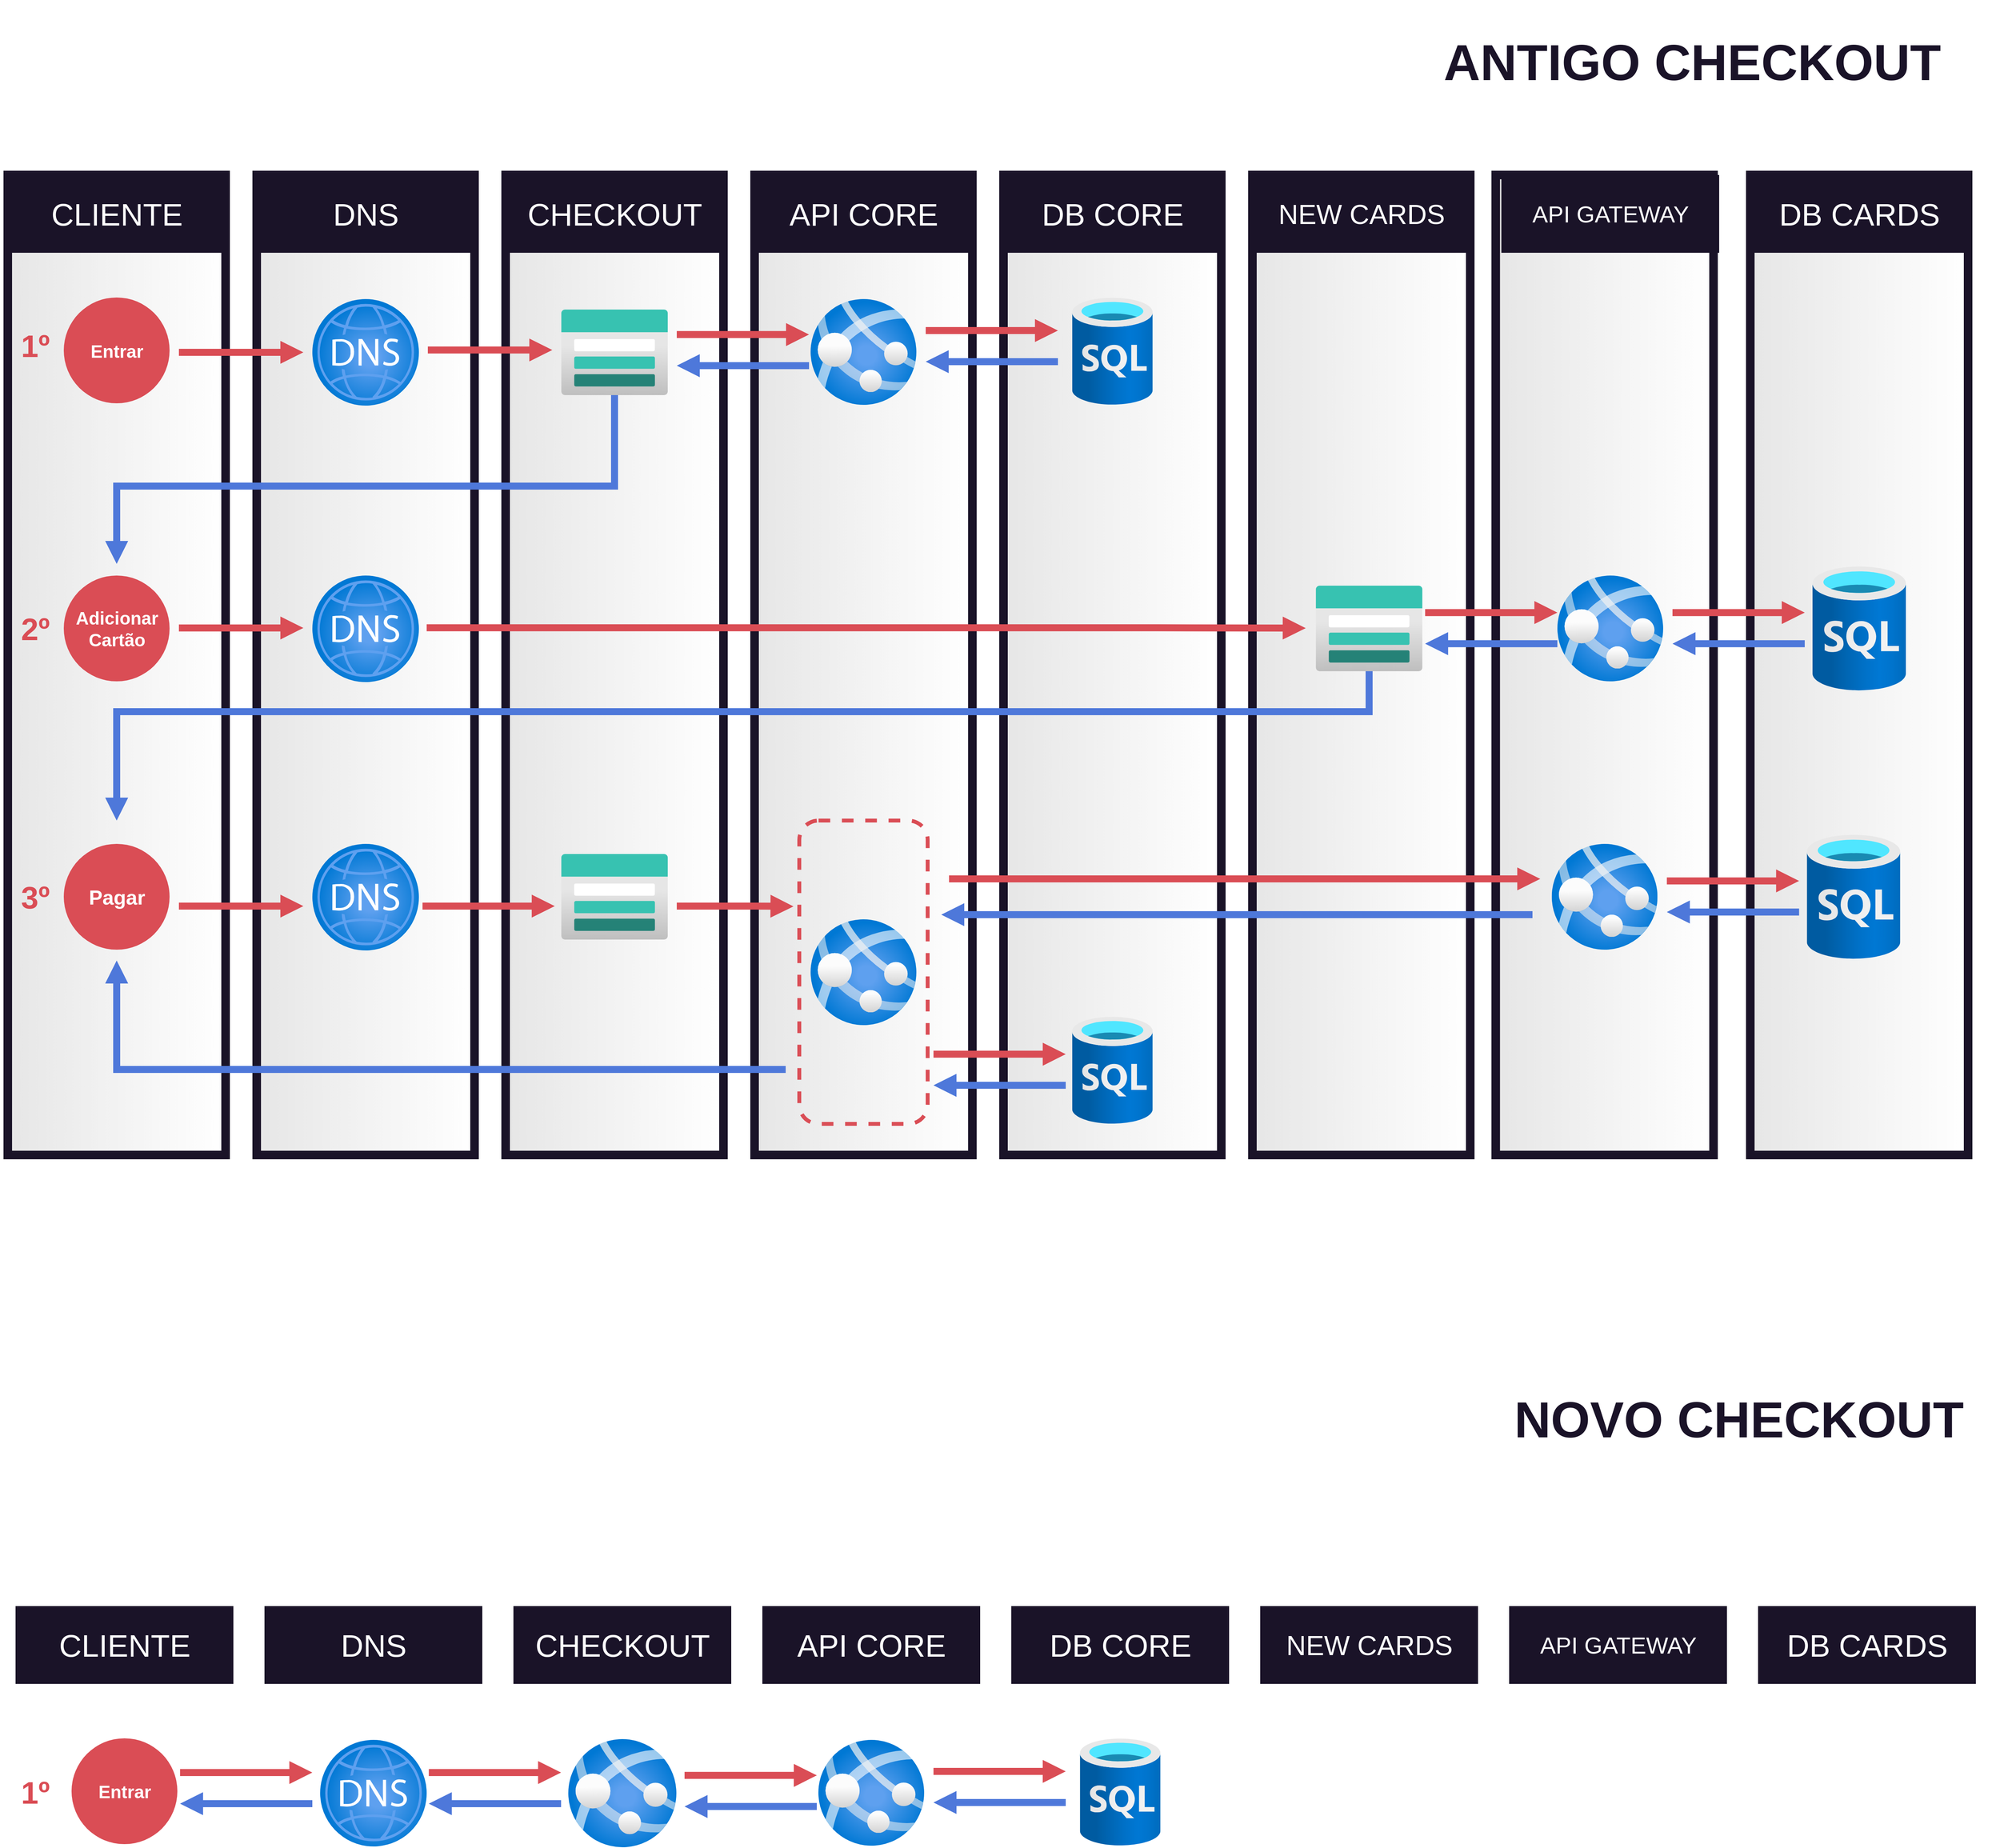 <mxfile version="14.2.9" type="github">
  <diagram id="f_o0BvziBfYcsVFwPopD" name="Page-1">
    <mxGraphModel dx="2893" dy="2360" grid="1" gridSize="10" guides="1" tooltips="1" connect="1" arrows="1" fold="1" page="1" pageScale="1" pageWidth="1169" pageHeight="827" math="0" shadow="0">
      <root>
        <mxCell id="0" />
        <mxCell id="1" parent="0" />
        <mxCell id="vXBK9l9yCr8DbJ2hp1-x-25" value="" style="rounded=0;whiteSpace=wrap;html=1;strokeColor=#1A1328;strokeWidth=11;gradientDirection=east;gradientColor=#FFFFFF;fillColor=#E6E6E6;" vertex="1" parent="1">
          <mxGeometry x="2320" y="220" width="280" height="1260" as="geometry" />
        </mxCell>
        <mxCell id="vXBK9l9yCr8DbJ2hp1-x-24" value="" style="rounded=0;whiteSpace=wrap;html=1;strokeColor=#1A1328;strokeWidth=11;gradientDirection=east;gradientColor=#FFFFFF;fillColor=#E6E6E6;" vertex="1" parent="1">
          <mxGeometry x="1992.75" y="220" width="280" height="1260" as="geometry" />
        </mxCell>
        <mxCell id="vXBK9l9yCr8DbJ2hp1-x-21" value="" style="rounded=0;whiteSpace=wrap;html=1;strokeColor=#1A1328;strokeWidth=11;gradientDirection=east;gradientColor=#FFFFFF;fillColor=#E6E6E6;" vertex="1" parent="1">
          <mxGeometry x="1680" y="220" width="280" height="1260" as="geometry" />
        </mxCell>
        <mxCell id="vXBK9l9yCr8DbJ2hp1-x-19" value="" style="rounded=0;whiteSpace=wrap;html=1;strokeColor=#1A1328;strokeWidth=11;gradientDirection=east;gradientColor=#FFFFFF;fillColor=#E6E6E6;" vertex="1" parent="1">
          <mxGeometry x="1360" y="220" width="280" height="1260" as="geometry" />
        </mxCell>
        <mxCell id="vXBK9l9yCr8DbJ2hp1-x-18" value="" style="rounded=0;whiteSpace=wrap;html=1;strokeColor=#1A1328;strokeWidth=11;gradientDirection=east;gradientColor=#FFFFFF;fillColor=#E6E6E6;" vertex="1" parent="1">
          <mxGeometry x="1040" y="220" width="280" height="1260" as="geometry" />
        </mxCell>
        <mxCell id="vXBK9l9yCr8DbJ2hp1-x-17" value="" style="rounded=0;whiteSpace=wrap;html=1;strokeColor=#1A1328;strokeWidth=11;gradientDirection=east;gradientColor=#FFFFFF;fillColor=#E6E6E6;" vertex="1" parent="1">
          <mxGeometry x="720" y="220" width="280" height="1260" as="geometry" />
        </mxCell>
        <mxCell id="vXBK9l9yCr8DbJ2hp1-x-10" value="" style="rounded=0;whiteSpace=wrap;html=1;strokeColor=#1A1328;strokeWidth=11;gradientDirection=east;gradientColor=#FFFFFF;fillColor=#E6E6E6;" vertex="1" parent="1">
          <mxGeometry x="400" y="220" width="280" height="1260" as="geometry" />
        </mxCell>
        <mxCell id="3HDrs7TiIz97HyeVfw63-21" value="" style="group" parent="1" vertex="1" connectable="0">
          <mxGeometry x="80" y="220" width="280" height="1260" as="geometry" />
        </mxCell>
        <mxCell id="vXBK9l9yCr8DbJ2hp1-x-9" value="" style="rounded=0;whiteSpace=wrap;html=1;strokeColor=#1A1328;strokeWidth=11;gradientDirection=east;gradientColor=#FFFFFF;fillColor=#E6E6E6;" vertex="1" parent="3HDrs7TiIz97HyeVfw63-21">
          <mxGeometry width="280" height="1260" as="geometry" />
        </mxCell>
        <mxCell id="3HDrs7TiIz97HyeVfw63-8" value="" style="rounded=0;whiteSpace=wrap;html=1;strokeColor=none;fillColor=#1a1328;" parent="3HDrs7TiIz97HyeVfw63-21" vertex="1">
          <mxGeometry width="280" height="100" as="geometry" />
        </mxCell>
        <mxCell id="3HDrs7TiIz97HyeVfw63-1" value="&lt;blockquote&gt;&lt;font style=&quot;font-size: 40px&quot; color=&quot;#ffffff&quot;&gt;CLIENTE&lt;/font&gt;&lt;/blockquote&gt;" style="text;html=1;align=center;verticalAlign=middle;resizable=0;points=[];autosize=1;" parent="3HDrs7TiIz97HyeVfw63-21" vertex="1">
          <mxGeometry x="10" y="25" width="260" height="50" as="geometry" />
        </mxCell>
        <mxCell id="KzzJCXppMp0--s7cKcIQ-2" value="&lt;p&gt;&lt;span style=&quot;font-size: 40px&quot;&gt;&lt;font color=&quot;#da4d55&quot;&gt;&lt;b&gt;1º&lt;/b&gt;&lt;/font&gt;&lt;/span&gt;&lt;/p&gt;" style="text;html=1;align=center;verticalAlign=middle;resizable=0;points=[];autosize=1;" parent="3HDrs7TiIz97HyeVfw63-21" vertex="1">
          <mxGeometry x="10" y="194" width="50" height="50" as="geometry" />
        </mxCell>
        <mxCell id="vXBK9l9yCr8DbJ2hp1-x-8" value="&lt;p&gt;&lt;span style=&quot;font-size: 40px&quot;&gt;&lt;font color=&quot;#da4d55&quot;&gt;&lt;b&gt;3º&lt;/b&gt;&lt;/font&gt;&lt;/span&gt;&lt;/p&gt;" style="text;html=1;align=center;verticalAlign=middle;resizable=0;points=[];autosize=1;" vertex="1" parent="3HDrs7TiIz97HyeVfw63-21">
          <mxGeometry x="10" y="903" width="50" height="50" as="geometry" />
        </mxCell>
        <mxCell id="vXBK9l9yCr8DbJ2hp1-x-5" value="" style="group" vertex="1" connectable="0" parent="1">
          <mxGeometry x="130" y="2230" width="200" height="136" as="geometry" />
        </mxCell>
        <mxCell id="vXBK9l9yCr8DbJ2hp1-x-6" value="" style="ellipse;whiteSpace=wrap;html=1;aspect=fixed;fillColor=#DA4D55;strokeColor=none;" vertex="1" parent="vXBK9l9yCr8DbJ2hp1-x-5">
          <mxGeometry x="32" width="136" height="136" as="geometry" />
        </mxCell>
        <mxCell id="vXBK9l9yCr8DbJ2hp1-x-7" value="&lt;blockquote&gt;&lt;font color=&quot;#ffffff&quot;&gt;&lt;span style=&quot;font-size: 23px&quot;&gt;&lt;b&gt;Entrar&lt;/b&gt;&lt;/span&gt;&lt;/font&gt;&lt;/blockquote&gt;" style="text;html=1;align=center;verticalAlign=middle;resizable=0;points=[];autosize=1;" vertex="1" parent="vXBK9l9yCr8DbJ2hp1-x-5">
          <mxGeometry x="20" y="44" width="160" height="50" as="geometry" />
        </mxCell>
        <mxCell id="aMvKOuap34xrqxoU1A8s-1" value="" style="group" parent="1" vertex="1" connectable="0">
          <mxGeometry x="120" y="377.5" width="200" height="136" as="geometry" />
        </mxCell>
        <mxCell id="aMvKOuap34xrqxoU1A8s-2" value="" style="ellipse;whiteSpace=wrap;html=1;aspect=fixed;fillColor=#DA4D55;strokeColor=none;" parent="aMvKOuap34xrqxoU1A8s-1" vertex="1">
          <mxGeometry x="32" width="136" height="136" as="geometry" />
        </mxCell>
        <mxCell id="aMvKOuap34xrqxoU1A8s-3" value="&lt;blockquote&gt;&lt;font color=&quot;#ffffff&quot;&gt;&lt;span style=&quot;font-size: 23px&quot;&gt;&lt;b&gt;Entrar&lt;/b&gt;&lt;/span&gt;&lt;/font&gt;&lt;/blockquote&gt;" style="text;html=1;align=center;verticalAlign=middle;resizable=0;points=[];autosize=1;" parent="aMvKOuap34xrqxoU1A8s-1" vertex="1">
          <mxGeometry x="20" y="44" width="160" height="50" as="geometry" />
        </mxCell>
        <mxCell id="KzzJCXppMp0--s7cKcIQ-30" value="" style="rounded=1;whiteSpace=wrap;html=1;gradientColor=none;fillColor=none;dashed=1;strokeColor=#DA4D55;strokeWidth=5;glass=0;" parent="1" vertex="1">
          <mxGeometry x="1097.5" y="1050" width="165" height="390" as="geometry" />
        </mxCell>
        <mxCell id="3HDrs7TiIz97HyeVfw63-12" value="" style="shape=image;imageAspect=0;aspect=fixed;verticalLabelPosition=bottom;verticalAlign=top;image=https://encrypted-tbn0.gstatic.com/images?q=tbn:ANd9GcRmZmVbQkiHEiLqcfqpbLFbAjQ5cH3HpS4ydA&amp;usqp=CAU;" parent="1" vertex="1">
          <mxGeometry x="70" y="-5" width="370.91" height="160" as="geometry" />
        </mxCell>
        <mxCell id="3HDrs7TiIz97HyeVfw63-22" value="" style="group" parent="1" vertex="1" connectable="0">
          <mxGeometry x="400" y="220" width="280" height="100" as="geometry" />
        </mxCell>
        <mxCell id="3HDrs7TiIz97HyeVfw63-14" value="" style="rounded=0;whiteSpace=wrap;html=1;strokeColor=none;fillColor=#1a1328;" parent="3HDrs7TiIz97HyeVfw63-22" vertex="1">
          <mxGeometry width="280" height="100" as="geometry" />
        </mxCell>
        <mxCell id="3HDrs7TiIz97HyeVfw63-2" value="&lt;blockquote&gt;&lt;span style=&quot;font-size: 40px&quot;&gt;&lt;font color=&quot;#ffffff&quot;&gt;DNS&lt;/font&gt;&lt;/span&gt;&lt;/blockquote&gt;" style="text;html=1;align=center;verticalAlign=middle;resizable=0;points=[];autosize=1;" parent="3HDrs7TiIz97HyeVfw63-22" vertex="1">
          <mxGeometry x="50" y="25" width="180" height="50" as="geometry" />
        </mxCell>
        <mxCell id="3HDrs7TiIz97HyeVfw63-23" value="" style="group" parent="1" vertex="1" connectable="0">
          <mxGeometry x="700" y="220" width="320" height="100" as="geometry" />
        </mxCell>
        <mxCell id="3HDrs7TiIz97HyeVfw63-15" value="" style="rounded=0;whiteSpace=wrap;html=1;strokeColor=none;fillColor=#1a1328;" parent="3HDrs7TiIz97HyeVfw63-23" vertex="1">
          <mxGeometry x="20" width="280" height="100" as="geometry" />
        </mxCell>
        <mxCell id="3HDrs7TiIz97HyeVfw63-3" value="&lt;blockquote&gt;&lt;font style=&quot;font-size: 40px&quot; color=&quot;#ffffff&quot;&gt;CHECKOUT&lt;/font&gt;&lt;/blockquote&gt;" style="text;html=1;align=center;verticalAlign=middle;resizable=0;points=[];autosize=1;" parent="3HDrs7TiIz97HyeVfw63-23" vertex="1">
          <mxGeometry y="25" width="320" height="50" as="geometry" />
        </mxCell>
        <mxCell id="3HDrs7TiIz97HyeVfw63-24" value="" style="group" parent="1" vertex="1" connectable="0">
          <mxGeometry x="1035" y="220" width="290" height="100" as="geometry" />
        </mxCell>
        <mxCell id="3HDrs7TiIz97HyeVfw63-16" value="" style="rounded=0;whiteSpace=wrap;html=1;strokeColor=none;fillColor=#1a1328;" parent="3HDrs7TiIz97HyeVfw63-24" vertex="1">
          <mxGeometry x="5" width="280" height="100" as="geometry" />
        </mxCell>
        <mxCell id="3HDrs7TiIz97HyeVfw63-4" value="&lt;blockquote&gt;&lt;font style=&quot;font-size: 40px&quot; color=&quot;#ffffff&quot;&gt;API CORE&lt;/font&gt;&lt;/blockquote&gt;" style="text;html=1;align=center;verticalAlign=middle;resizable=0;points=[];autosize=1;" parent="3HDrs7TiIz97HyeVfw63-24" vertex="1">
          <mxGeometry y="25" width="290" height="50" as="geometry" />
        </mxCell>
        <mxCell id="3HDrs7TiIz97HyeVfw63-25" value="" style="group" parent="1" vertex="1" connectable="0">
          <mxGeometry x="1360" y="220" width="280" height="100" as="geometry" />
        </mxCell>
        <mxCell id="3HDrs7TiIz97HyeVfw63-17" value="" style="rounded=0;whiteSpace=wrap;html=1;strokeColor=none;fillColor=#1a1328;" parent="3HDrs7TiIz97HyeVfw63-25" vertex="1">
          <mxGeometry width="280" height="100" as="geometry" />
        </mxCell>
        <mxCell id="3HDrs7TiIz97HyeVfw63-5" value="&lt;blockquote&gt;&lt;font style=&quot;font-size: 40px&quot; color=&quot;#ffffff&quot;&gt;DB CORE&lt;/font&gt;&lt;/blockquote&gt;" style="text;html=1;align=center;verticalAlign=middle;resizable=0;points=[];autosize=1;" parent="3HDrs7TiIz97HyeVfw63-25" vertex="1">
          <mxGeometry y="25" width="280" height="50" as="geometry" />
        </mxCell>
        <mxCell id="3HDrs7TiIz97HyeVfw63-26" value="" style="group" parent="1" vertex="1" connectable="0">
          <mxGeometry x="1990" y="220" width="300" height="100" as="geometry" />
        </mxCell>
        <mxCell id="3HDrs7TiIz97HyeVfw63-18" value="" style="rounded=0;whiteSpace=wrap;html=1;strokeColor=none;fillColor=#1a1328;" parent="3HDrs7TiIz97HyeVfw63-26" vertex="1">
          <mxGeometry x="10" width="280" height="100" as="geometry" />
        </mxCell>
        <mxCell id="3HDrs7TiIz97HyeVfw63-6" value="&lt;blockquote style=&quot;font-size: 30px&quot;&gt;&lt;font color=&quot;#ffffff&quot; style=&quot;font-size: 30px&quot;&gt;API&amp;nbsp;&lt;/font&gt;&lt;span style=&quot;color: rgb(255 , 255 , 255)&quot;&gt;GATEWAY&lt;/span&gt;&lt;/blockquote&gt;" style="text;html=1;align=center;verticalAlign=middle;resizable=0;points=[];autosize=1;" parent="3HDrs7TiIz97HyeVfw63-26" vertex="1">
          <mxGeometry y="10" width="300" height="80" as="geometry" />
        </mxCell>
        <mxCell id="3HDrs7TiIz97HyeVfw63-27" value="" style="group" parent="1" vertex="1" connectable="0">
          <mxGeometry x="2310" y="220" width="300" height="100" as="geometry" />
        </mxCell>
        <mxCell id="3HDrs7TiIz97HyeVfw63-19" value="" style="rounded=0;whiteSpace=wrap;html=1;strokeColor=none;fillColor=#1a1328;" parent="3HDrs7TiIz97HyeVfw63-27" vertex="1">
          <mxGeometry x="10" width="280" height="100" as="geometry" />
        </mxCell>
        <mxCell id="3HDrs7TiIz97HyeVfw63-7" value="&lt;blockquote&gt;&lt;font style=&quot;font-size: 40px&quot; color=&quot;#ffffff&quot;&gt;DB CARDS&lt;/font&gt;&lt;/blockquote&gt;" style="text;html=1;align=center;verticalAlign=middle;resizable=0;points=[];autosize=1;" parent="3HDrs7TiIz97HyeVfw63-27" vertex="1">
          <mxGeometry y="25" width="300" height="50" as="geometry" />
        </mxCell>
        <mxCell id="3HDrs7TiIz97HyeVfw63-43" style="edgeStyle=orthogonalEdgeStyle;rounded=0;orthogonalLoop=1;jettySize=auto;html=1;strokeWidth=9;endArrow=block;endFill=1;strokeColor=#DA4D55;" parent="1" edge="1">
          <mxGeometry relative="1" as="geometry">
            <mxPoint x="300" y="448" as="sourcePoint" />
            <mxPoint x="460" y="448" as="targetPoint" />
          </mxGeometry>
        </mxCell>
        <mxCell id="3HDrs7TiIz97HyeVfw63-30" value="" style="aspect=fixed;html=1;points=[];align=center;image;fontSize=12;image=img/lib/azure2/networking/DNS_Zones.svg;strokeColor=#FFFFFF;fillColor=#1a1328;" parent="1" vertex="1">
          <mxGeometry x="471.5" y="379.5" width="137" height="137" as="geometry" />
        </mxCell>
        <mxCell id="3HDrs7TiIz97HyeVfw63-33" value="" style="aspect=fixed;html=1;points=[];align=center;image;fontSize=12;image=img/lib/azure2/storage/Storage_Accounts.svg;strokeColor=#FFFFFF;fillColor=#1a1328;" parent="1" vertex="1">
          <mxGeometry x="791.25" y="393" width="137.5" height="110" as="geometry" />
        </mxCell>
        <mxCell id="3HDrs7TiIz97HyeVfw63-37" value="" style="aspect=fixed;html=1;points=[];align=center;image;fontSize=12;image=img/lib/azure2/containers/App_Services.svg;strokeColor=#FFFFFF;fillColor=#1a1328;" parent="1" vertex="1">
          <mxGeometry x="1112" y="379.5" width="136" height="136" as="geometry" />
        </mxCell>
        <mxCell id="3HDrs7TiIz97HyeVfw63-39" value="" style="aspect=fixed;html=1;points=[];align=center;image;fontSize=12;image=img/lib/azure2/databases/SQL_Database.svg;strokeColor=#FFFFFF;fillColor=#1A1328;" parent="1" vertex="1">
          <mxGeometry x="1448.25" y="377.5" width="103.5" height="138" as="geometry" />
        </mxCell>
        <mxCell id="3HDrs7TiIz97HyeVfw63-40" value="" style="aspect=fixed;html=1;points=[];align=center;image;fontSize=12;image=img/lib/azure2/containers/App_Services.svg;strokeColor=#FFFFFF;fillColor=#1a1328;" parent="1" vertex="1">
          <mxGeometry x="2072" y="735" width="136" height="136" as="geometry" />
        </mxCell>
        <mxCell id="3HDrs7TiIz97HyeVfw63-42" value="" style="aspect=fixed;html=1;points=[];align=center;image;fontSize=12;image=img/lib/azure2/databases/SQL_Database.svg;strokeColor=#FFFFFF;fillColor=#1A1328;" parent="1" vertex="1">
          <mxGeometry x="2400" y="723" width="120" height="160" as="geometry" />
        </mxCell>
        <mxCell id="3HDrs7TiIz97HyeVfw63-44" style="edgeStyle=orthogonalEdgeStyle;rounded=0;orthogonalLoop=1;jettySize=auto;html=1;strokeWidth=9;endArrow=block;endFill=1;strokeColor=#DA4D55;" parent="1" edge="1">
          <mxGeometry relative="1" as="geometry">
            <mxPoint x="620" y="445" as="sourcePoint" />
            <mxPoint x="780" y="445" as="targetPoint" />
          </mxGeometry>
        </mxCell>
        <mxCell id="3HDrs7TiIz97HyeVfw63-53" style="edgeStyle=orthogonalEdgeStyle;rounded=0;orthogonalLoop=1;jettySize=auto;html=1;strokeWidth=9;endArrow=block;endFill=1;strokeColor=#DA4D55;" parent="1" edge="1">
          <mxGeometry relative="1" as="geometry">
            <mxPoint x="1260" y="420.0" as="sourcePoint" />
            <mxPoint x="1430" y="420.0" as="targetPoint" />
          </mxGeometry>
        </mxCell>
        <mxCell id="3HDrs7TiIz97HyeVfw63-54" style="edgeStyle=orthogonalEdgeStyle;rounded=0;orthogonalLoop=1;jettySize=auto;html=1;strokeWidth=9;endArrow=none;endFill=0;startArrow=block;startFill=1;strokeColor=#4E78DA;" parent="1" edge="1">
          <mxGeometry relative="1" as="geometry">
            <mxPoint x="1260" y="460.0" as="sourcePoint" />
            <mxPoint x="1430" y="460.0" as="targetPoint" />
          </mxGeometry>
        </mxCell>
        <mxCell id="3HDrs7TiIz97HyeVfw63-55" style="edgeStyle=orthogonalEdgeStyle;rounded=0;orthogonalLoop=1;jettySize=auto;html=1;strokeWidth=9;endArrow=block;endFill=1;strokeColor=#DA4D55;" parent="1" edge="1">
          <mxGeometry relative="1" as="geometry">
            <mxPoint x="940" y="425.16" as="sourcePoint" />
            <mxPoint x="1110" y="425.16" as="targetPoint" />
          </mxGeometry>
        </mxCell>
        <mxCell id="3HDrs7TiIz97HyeVfw63-56" style="edgeStyle=orthogonalEdgeStyle;rounded=0;orthogonalLoop=1;jettySize=auto;html=1;strokeWidth=9;endArrow=none;endFill=0;startArrow=block;startFill=1;strokeColor=#4E78DA;" parent="1" edge="1">
          <mxGeometry relative="1" as="geometry">
            <mxPoint x="940" y="465.16" as="sourcePoint" />
            <mxPoint x="1110" y="465.16" as="targetPoint" />
          </mxGeometry>
        </mxCell>
        <mxCell id="KzzJCXppMp0--s7cKcIQ-1" style="edgeStyle=orthogonalEdgeStyle;rounded=0;orthogonalLoop=1;jettySize=auto;html=1;strokeWidth=9;endArrow=none;endFill=0;startArrow=block;startFill=1;strokeColor=#4E78DA;" parent="1" target="3HDrs7TiIz97HyeVfw63-33" edge="1">
          <mxGeometry relative="1" as="geometry">
            <mxPoint x="220" y="720" as="sourcePoint" />
            <mxPoint x="880" y="560.0" as="targetPoint" />
            <Array as="points">
              <mxPoint x="220" y="620" />
              <mxPoint x="860" y="620" />
            </Array>
          </mxGeometry>
        </mxCell>
        <mxCell id="KzzJCXppMp0--s7cKcIQ-6" style="edgeStyle=orthogonalEdgeStyle;rounded=0;orthogonalLoop=1;jettySize=auto;html=1;strokeWidth=9;endArrow=block;endFill=1;strokeColor=#DA4D55;" parent="1" edge="1">
          <mxGeometry relative="1" as="geometry">
            <mxPoint x="618.5" y="802.07" as="sourcePoint" />
            <mxPoint x="1748.5" y="802.57" as="targetPoint" />
            <Array as="points">
              <mxPoint x="1558.5" y="802.57" />
              <mxPoint x="1558.5" y="802.57" />
            </Array>
          </mxGeometry>
        </mxCell>
        <mxCell id="KzzJCXppMp0--s7cKcIQ-8" value="" style="group" parent="1" vertex="1" connectable="0">
          <mxGeometry x="1670" y="220" width="320" height="100" as="geometry" />
        </mxCell>
        <mxCell id="KzzJCXppMp0--s7cKcIQ-9" value="" style="rounded=0;whiteSpace=wrap;html=1;strokeColor=none;fillColor=#1a1328;" parent="KzzJCXppMp0--s7cKcIQ-8" vertex="1">
          <mxGeometry x="10" width="280" height="100" as="geometry" />
        </mxCell>
        <mxCell id="KzzJCXppMp0--s7cKcIQ-10" value="&lt;blockquote&gt;&lt;font color=&quot;#ffffff&quot; style=&quot;font-size: 35px&quot;&gt;NEW CARDS&lt;/font&gt;&lt;/blockquote&gt;" style="text;html=1;align=center;verticalAlign=middle;resizable=0;points=[];autosize=1;" parent="KzzJCXppMp0--s7cKcIQ-8" vertex="1">
          <mxGeometry x="-5" y="25" width="310" height="50" as="geometry" />
        </mxCell>
        <mxCell id="KzzJCXppMp0--s7cKcIQ-11" value="" style="aspect=fixed;html=1;points=[];align=center;image;fontSize=12;image=img/lib/azure2/storage/Storage_Accounts.svg;strokeColor=#FFFFFF;fillColor=#1a1328;" parent="1" vertex="1">
          <mxGeometry x="1761.25" y="748" width="137.5" height="110" as="geometry" />
        </mxCell>
        <mxCell id="KzzJCXppMp0--s7cKcIQ-12" style="edgeStyle=orthogonalEdgeStyle;rounded=0;orthogonalLoop=1;jettySize=auto;html=1;strokeWidth=9;endArrow=block;endFill=1;strokeColor=#DA4D55;" parent="1" edge="1">
          <mxGeometry relative="1" as="geometry">
            <mxPoint x="2220" y="782.58" as="sourcePoint" />
            <mxPoint x="2390" y="782.58" as="targetPoint" />
          </mxGeometry>
        </mxCell>
        <mxCell id="KzzJCXppMp0--s7cKcIQ-13" style="edgeStyle=orthogonalEdgeStyle;rounded=0;orthogonalLoop=1;jettySize=auto;html=1;strokeWidth=9;endArrow=none;endFill=0;startArrow=block;startFill=1;strokeColor=#4E78DA;" parent="1" edge="1">
          <mxGeometry relative="1" as="geometry">
            <mxPoint x="2220" y="822.58" as="sourcePoint" />
            <mxPoint x="2390" y="822.58" as="targetPoint" />
          </mxGeometry>
        </mxCell>
        <mxCell id="KzzJCXppMp0--s7cKcIQ-14" style="edgeStyle=orthogonalEdgeStyle;rounded=0;orthogonalLoop=1;jettySize=auto;html=1;strokeWidth=9;endArrow=block;endFill=1;strokeColor=#DA4D55;" parent="1" edge="1">
          <mxGeometry relative="1" as="geometry">
            <mxPoint x="1902" y="782.58" as="sourcePoint" />
            <mxPoint x="2072" y="782.58" as="targetPoint" />
          </mxGeometry>
        </mxCell>
        <mxCell id="KzzJCXppMp0--s7cKcIQ-15" style="edgeStyle=orthogonalEdgeStyle;rounded=0;orthogonalLoop=1;jettySize=auto;html=1;strokeWidth=9;endArrow=none;endFill=0;startArrow=block;startFill=1;strokeColor=#4E78DA;" parent="1" edge="1">
          <mxGeometry relative="1" as="geometry">
            <mxPoint x="1902" y="822.58" as="sourcePoint" />
            <mxPoint x="2072" y="822.58" as="targetPoint" />
          </mxGeometry>
        </mxCell>
        <mxCell id="KzzJCXppMp0--s7cKcIQ-16" style="edgeStyle=orthogonalEdgeStyle;rounded=0;orthogonalLoop=1;jettySize=auto;html=1;strokeWidth=9;endArrow=none;endFill=0;startArrow=block;startFill=1;strokeColor=#4E78DA;" parent="1" target="KzzJCXppMp0--s7cKcIQ-11" edge="1">
          <mxGeometry relative="1" as="geometry">
            <mxPoint x="220" y="1050" as="sourcePoint" />
            <mxPoint x="1820" y="860" as="targetPoint" />
            <Array as="points">
              <mxPoint x="220" y="910" />
              <mxPoint x="1830" y="910" />
            </Array>
          </mxGeometry>
        </mxCell>
        <mxCell id="KzzJCXppMp0--s7cKcIQ-17" value="" style="aspect=fixed;html=1;points=[];align=center;image;fontSize=12;image=img/lib/azure2/networking/DNS_Zones.svg;strokeColor=#FFFFFF;fillColor=#1a1328;" parent="1" vertex="1">
          <mxGeometry x="471.5" y="735" width="137" height="137" as="geometry" />
        </mxCell>
        <mxCell id="KzzJCXppMp0--s7cKcIQ-18" style="edgeStyle=orthogonalEdgeStyle;rounded=0;orthogonalLoop=1;jettySize=auto;html=1;strokeWidth=9;endArrow=block;endFill=1;strokeColor=#DA4D55;" parent="1" edge="1">
          <mxGeometry relative="1" as="geometry">
            <mxPoint x="300" y="802.41" as="sourcePoint" />
            <mxPoint x="460" y="802.41" as="targetPoint" />
          </mxGeometry>
        </mxCell>
        <mxCell id="KzzJCXppMp0--s7cKcIQ-21" value="" style="group" parent="1" vertex="1" connectable="0">
          <mxGeometry x="120" y="735" width="200" height="136" as="geometry" />
        </mxCell>
        <mxCell id="KzzJCXppMp0--s7cKcIQ-3" value="" style="ellipse;whiteSpace=wrap;html=1;aspect=fixed;fillColor=#DA4D55;strokeColor=none;" parent="KzzJCXppMp0--s7cKcIQ-21" vertex="1">
          <mxGeometry x="32" width="136" height="136" as="geometry" />
        </mxCell>
        <mxCell id="KzzJCXppMp0--s7cKcIQ-20" value="&lt;blockquote&gt;&lt;font style=&quot;font-size: 23px&quot; color=&quot;#ffffff&quot;&gt;&lt;b&gt;Adicionar&lt;br&gt;Cartão&lt;/b&gt;&lt;/font&gt;&lt;/blockquote&gt;" style="text;html=1;align=center;verticalAlign=middle;resizable=0;points=[];autosize=1;" parent="KzzJCXppMp0--s7cKcIQ-21" vertex="1">
          <mxGeometry y="34" width="200" height="70" as="geometry" />
        </mxCell>
        <mxCell id="KzzJCXppMp0--s7cKcIQ-4" value="&lt;p&gt;&lt;span style=&quot;font-size: 40px&quot;&gt;&lt;font color=&quot;#da4d55&quot;&gt;&lt;b&gt;2º&lt;/b&gt;&lt;/font&gt;&lt;/span&gt;&lt;/p&gt;" style="text;html=1;align=center;verticalAlign=middle;resizable=0;points=[];autosize=1;" parent="KzzJCXppMp0--s7cKcIQ-21" vertex="1">
          <mxGeometry x="-30" y="43" width="50" height="50" as="geometry" />
        </mxCell>
        <mxCell id="KzzJCXppMp0--s7cKcIQ-23" value="" style="group" parent="1" vertex="1" connectable="0">
          <mxGeometry x="120" y="1080" width="200" height="136" as="geometry" />
        </mxCell>
        <mxCell id="KzzJCXppMp0--s7cKcIQ-24" value="" style="ellipse;whiteSpace=wrap;html=1;aspect=fixed;fillColor=#DA4D55;strokeColor=none;" parent="KzzJCXppMp0--s7cKcIQ-23" vertex="1">
          <mxGeometry x="32" width="136" height="136" as="geometry" />
        </mxCell>
        <mxCell id="KzzJCXppMp0--s7cKcIQ-25" value="&lt;blockquote&gt;&lt;font color=&quot;#ffffff&quot; size=&quot;1&quot;&gt;&lt;b style=&quot;font-size: 26px&quot;&gt;Pagar&lt;/b&gt;&lt;/font&gt;&lt;/blockquote&gt;" style="text;html=1;align=center;verticalAlign=middle;resizable=0;points=[];autosize=1;" parent="KzzJCXppMp0--s7cKcIQ-23" vertex="1">
          <mxGeometry x="15" y="44" width="170" height="50" as="geometry" />
        </mxCell>
        <mxCell id="KzzJCXppMp0--s7cKcIQ-26" value="" style="aspect=fixed;html=1;points=[];align=center;image;fontSize=12;image=img/lib/azure2/networking/DNS_Zones.svg;strokeColor=#FFFFFF;fillColor=#1a1328;" parent="1" vertex="1">
          <mxGeometry x="471.5" y="1080" width="137" height="137" as="geometry" />
        </mxCell>
        <mxCell id="KzzJCXppMp0--s7cKcIQ-27" value="" style="aspect=fixed;html=1;points=[];align=center;image;fontSize=12;image=img/lib/azure2/storage/Storage_Accounts.svg;strokeColor=#FFFFFF;fillColor=#1a1328;" parent="1" vertex="1">
          <mxGeometry x="791.25" y="1093" width="137.5" height="110" as="geometry" />
        </mxCell>
        <mxCell id="KzzJCXppMp0--s7cKcIQ-29" value="" style="aspect=fixed;html=1;points=[];align=center;image;fontSize=12;image=img/lib/azure2/containers/App_Services.svg;strokeColor=#FFFFFF;fillColor=#1a1328;" parent="1" vertex="1">
          <mxGeometry x="1112" y="1177" width="136" height="136" as="geometry" />
        </mxCell>
        <mxCell id="KzzJCXppMp0--s7cKcIQ-32" value="" style="aspect=fixed;html=1;points=[];align=center;image;fontSize=12;image=img/lib/azure2/databases/SQL_Database.svg;strokeColor=#FFFFFF;fillColor=#1A1328;" parent="1" vertex="1">
          <mxGeometry x="1448.25" y="1302" width="103.5" height="138" as="geometry" />
        </mxCell>
        <mxCell id="KzzJCXppMp0--s7cKcIQ-33" style="edgeStyle=orthogonalEdgeStyle;rounded=0;orthogonalLoop=1;jettySize=auto;html=1;strokeWidth=9;endArrow=block;endFill=1;strokeColor=#DA4D55;" parent="1" edge="1">
          <mxGeometry relative="1" as="geometry">
            <mxPoint x="1270" y="1350.41" as="sourcePoint" />
            <mxPoint x="1440" y="1350.41" as="targetPoint" />
          </mxGeometry>
        </mxCell>
        <mxCell id="KzzJCXppMp0--s7cKcIQ-34" style="edgeStyle=orthogonalEdgeStyle;rounded=0;orthogonalLoop=1;jettySize=auto;html=1;strokeWidth=9;endArrow=none;endFill=0;startArrow=block;startFill=1;strokeColor=#4E78DA;" parent="1" edge="1">
          <mxGeometry relative="1" as="geometry">
            <mxPoint x="1270" y="1390.41" as="sourcePoint" />
            <mxPoint x="1440" y="1390.41" as="targetPoint" />
          </mxGeometry>
        </mxCell>
        <mxCell id="KzzJCXppMp0--s7cKcIQ-35" style="edgeStyle=orthogonalEdgeStyle;rounded=0;orthogonalLoop=1;jettySize=auto;html=1;strokeWidth=9;endArrow=block;endFill=1;strokeColor=#DA4D55;" parent="1" edge="1">
          <mxGeometry relative="1" as="geometry">
            <mxPoint x="300" y="1160.0" as="sourcePoint" />
            <mxPoint x="460" y="1160.0" as="targetPoint" />
          </mxGeometry>
        </mxCell>
        <mxCell id="KzzJCXppMp0--s7cKcIQ-36" value="" style="aspect=fixed;html=1;points=[];align=center;image;fontSize=12;image=img/lib/azure2/containers/App_Services.svg;strokeColor=#FFFFFF;fillColor=#1a1328;" parent="1" vertex="1">
          <mxGeometry x="2064.75" y="1080" width="136" height="136" as="geometry" />
        </mxCell>
        <mxCell id="KzzJCXppMp0--s7cKcIQ-37" value="" style="aspect=fixed;html=1;points=[];align=center;image;fontSize=12;image=img/lib/azure2/databases/SQL_Database.svg;strokeColor=#FFFFFF;fillColor=#1A1328;" parent="1" vertex="1">
          <mxGeometry x="2392.75" y="1068" width="120" height="160" as="geometry" />
        </mxCell>
        <mxCell id="KzzJCXppMp0--s7cKcIQ-39" style="edgeStyle=orthogonalEdgeStyle;rounded=0;orthogonalLoop=1;jettySize=auto;html=1;strokeWidth=9;endArrow=block;endFill=1;strokeColor=#DA4D55;" parent="1" edge="1">
          <mxGeometry relative="1" as="geometry">
            <mxPoint x="2212.75" y="1127.58" as="sourcePoint" />
            <mxPoint x="2382.75" y="1127.58" as="targetPoint" />
          </mxGeometry>
        </mxCell>
        <mxCell id="KzzJCXppMp0--s7cKcIQ-40" style="edgeStyle=orthogonalEdgeStyle;rounded=0;orthogonalLoop=1;jettySize=auto;html=1;strokeWidth=9;endArrow=none;endFill=0;startArrow=block;startFill=1;strokeColor=#4E78DA;" parent="1" edge="1">
          <mxGeometry relative="1" as="geometry">
            <mxPoint x="2212.75" y="1167.58" as="sourcePoint" />
            <mxPoint x="2382.75" y="1167.58" as="targetPoint" />
          </mxGeometry>
        </mxCell>
        <mxCell id="KzzJCXppMp0--s7cKcIQ-43" style="edgeStyle=orthogonalEdgeStyle;rounded=0;orthogonalLoop=1;jettySize=auto;html=1;strokeWidth=9;endArrow=block;endFill=1;strokeColor=#DA4D55;" parent="1" edge="1">
          <mxGeometry relative="1" as="geometry">
            <mxPoint x="1290" y="1125" as="sourcePoint" />
            <mxPoint x="2050" y="1125" as="targetPoint" />
            <Array as="points">
              <mxPoint x="1555" y="1125.17" />
              <mxPoint x="1555" y="1125.17" />
            </Array>
          </mxGeometry>
        </mxCell>
        <mxCell id="KzzJCXppMp0--s7cKcIQ-44" style="edgeStyle=orthogonalEdgeStyle;rounded=0;orthogonalLoop=1;jettySize=auto;html=1;strokeWidth=9;endArrow=none;endFill=0;startArrow=block;startFill=1;strokeColor=#4E78DA;" parent="1" edge="1">
          <mxGeometry relative="1" as="geometry">
            <mxPoint x="1280" y="1171" as="sourcePoint" />
            <mxPoint x="2040" y="1171" as="targetPoint" />
            <Array as="points">
              <mxPoint x="1630" y="1171" />
              <mxPoint x="1630" y="1171" />
            </Array>
          </mxGeometry>
        </mxCell>
        <mxCell id="KzzJCXppMp0--s7cKcIQ-45" style="edgeStyle=orthogonalEdgeStyle;rounded=0;orthogonalLoop=1;jettySize=auto;html=1;strokeWidth=9;endArrow=block;endFill=1;strokeColor=#DA4D55;" parent="1" edge="1">
          <mxGeometry relative="1" as="geometry">
            <mxPoint x="613.13" y="1160.0" as="sourcePoint" />
            <mxPoint x="783.13" y="1160.0" as="targetPoint" />
          </mxGeometry>
        </mxCell>
        <mxCell id="KzzJCXppMp0--s7cKcIQ-47" style="edgeStyle=orthogonalEdgeStyle;rounded=0;orthogonalLoop=1;jettySize=auto;html=1;strokeWidth=9;endArrow=block;endFill=1;strokeColor=#DA4D55;" parent="1" edge="1">
          <mxGeometry relative="1" as="geometry">
            <mxPoint x="940.0" y="1160.01" as="sourcePoint" />
            <mxPoint x="1090" y="1160.35" as="targetPoint" />
            <Array as="points">
              <mxPoint x="1040" y="1160.35" />
              <mxPoint x="1040" y="1160.35" />
            </Array>
          </mxGeometry>
        </mxCell>
        <mxCell id="KzzJCXppMp0--s7cKcIQ-49" style="edgeStyle=orthogonalEdgeStyle;rounded=0;orthogonalLoop=1;jettySize=auto;html=1;strokeWidth=9;endArrow=none;endFill=0;startArrow=block;startFill=1;strokeColor=#4E78DA;" parent="1" edge="1">
          <mxGeometry relative="1" as="geometry">
            <mxPoint x="220" y="1230" as="sourcePoint" />
            <mxPoint x="1080" y="1370" as="targetPoint" />
            <Array as="points">
              <mxPoint x="220" y="1370" />
              <mxPoint x="1080" y="1370" />
            </Array>
          </mxGeometry>
        </mxCell>
        <mxCell id="KzzJCXppMp0--s7cKcIQ-50" value="&lt;blockquote&gt;&lt;font color=&quot;#1a1328&quot; size=&quot;1&quot;&gt;&lt;b style=&quot;font-size: 65px&quot;&gt;ANTIGO CHECKOUT&lt;/b&gt;&lt;/font&gt;&lt;/blockquote&gt;" style="text;html=1;align=center;verticalAlign=middle;resizable=0;points=[];autosize=1;" parent="1" vertex="1">
          <mxGeometry x="1880" y="45" width="730" height="60" as="geometry" />
        </mxCell>
        <mxCell id="KzzJCXppMp0--s7cKcIQ-51" value="" style="group" parent="1" vertex="1" connectable="0">
          <mxGeometry x="90" y="2060" width="280" height="100" as="geometry" />
        </mxCell>
        <mxCell id="KzzJCXppMp0--s7cKcIQ-52" value="" style="rounded=0;whiteSpace=wrap;html=1;strokeColor=none;fillColor=#1a1328;" parent="KzzJCXppMp0--s7cKcIQ-51" vertex="1">
          <mxGeometry width="280" height="100" as="geometry" />
        </mxCell>
        <mxCell id="KzzJCXppMp0--s7cKcIQ-53" value="&lt;blockquote&gt;&lt;font style=&quot;font-size: 40px&quot; color=&quot;#ffffff&quot;&gt;CLIENTE&lt;/font&gt;&lt;/blockquote&gt;" style="text;html=1;align=center;verticalAlign=middle;resizable=0;points=[];autosize=1;" parent="KzzJCXppMp0--s7cKcIQ-51" vertex="1">
          <mxGeometry x="10" y="25" width="260" height="50" as="geometry" />
        </mxCell>
        <mxCell id="KzzJCXppMp0--s7cKcIQ-54" value="" style="group" parent="1" vertex="1" connectable="0">
          <mxGeometry x="410" y="2060" width="280" height="100" as="geometry" />
        </mxCell>
        <mxCell id="KzzJCXppMp0--s7cKcIQ-55" value="" style="rounded=0;whiteSpace=wrap;html=1;strokeColor=none;fillColor=#1a1328;" parent="KzzJCXppMp0--s7cKcIQ-54" vertex="1">
          <mxGeometry width="280" height="100" as="geometry" />
        </mxCell>
        <mxCell id="KzzJCXppMp0--s7cKcIQ-56" value="&lt;blockquote&gt;&lt;span style=&quot;font-size: 40px&quot;&gt;&lt;font color=&quot;#ffffff&quot;&gt;DNS&lt;/font&gt;&lt;/span&gt;&lt;/blockquote&gt;" style="text;html=1;align=center;verticalAlign=middle;resizable=0;points=[];autosize=1;" parent="KzzJCXppMp0--s7cKcIQ-54" vertex="1">
          <mxGeometry x="50" y="25" width="180" height="50" as="geometry" />
        </mxCell>
        <mxCell id="KzzJCXppMp0--s7cKcIQ-57" value="" style="group" parent="1" vertex="1" connectable="0">
          <mxGeometry x="710" y="2060" width="320" height="100" as="geometry" />
        </mxCell>
        <mxCell id="KzzJCXppMp0--s7cKcIQ-58" value="" style="rounded=0;whiteSpace=wrap;html=1;strokeColor=none;fillColor=#1a1328;" parent="KzzJCXppMp0--s7cKcIQ-57" vertex="1">
          <mxGeometry x="20" width="280" height="100" as="geometry" />
        </mxCell>
        <mxCell id="KzzJCXppMp0--s7cKcIQ-59" value="&lt;blockquote&gt;&lt;font style=&quot;font-size: 40px&quot; color=&quot;#ffffff&quot;&gt;CHECKOUT&lt;/font&gt;&lt;/blockquote&gt;" style="text;html=1;align=center;verticalAlign=middle;resizable=0;points=[];autosize=1;" parent="KzzJCXppMp0--s7cKcIQ-57" vertex="1">
          <mxGeometry y="25" width="320" height="50" as="geometry" />
        </mxCell>
        <mxCell id="KzzJCXppMp0--s7cKcIQ-60" value="" style="group" parent="1" vertex="1" connectable="0">
          <mxGeometry x="1045" y="2060" width="290" height="100" as="geometry" />
        </mxCell>
        <mxCell id="KzzJCXppMp0--s7cKcIQ-61" value="" style="rounded=0;whiteSpace=wrap;html=1;strokeColor=none;fillColor=#1a1328;" parent="KzzJCXppMp0--s7cKcIQ-60" vertex="1">
          <mxGeometry x="5" width="280" height="100" as="geometry" />
        </mxCell>
        <mxCell id="KzzJCXppMp0--s7cKcIQ-62" value="&lt;blockquote&gt;&lt;font style=&quot;font-size: 40px&quot; color=&quot;#ffffff&quot;&gt;API CORE&lt;/font&gt;&lt;/blockquote&gt;" style="text;html=1;align=center;verticalAlign=middle;resizable=0;points=[];autosize=1;" parent="KzzJCXppMp0--s7cKcIQ-60" vertex="1">
          <mxGeometry y="25" width="290" height="50" as="geometry" />
        </mxCell>
        <mxCell id="KzzJCXppMp0--s7cKcIQ-63" value="" style="group" parent="1" vertex="1" connectable="0">
          <mxGeometry x="1370" y="2060" width="280" height="100" as="geometry" />
        </mxCell>
        <mxCell id="KzzJCXppMp0--s7cKcIQ-64" value="" style="rounded=0;whiteSpace=wrap;html=1;strokeColor=none;fillColor=#1a1328;" parent="KzzJCXppMp0--s7cKcIQ-63" vertex="1">
          <mxGeometry width="280" height="100" as="geometry" />
        </mxCell>
        <mxCell id="KzzJCXppMp0--s7cKcIQ-65" value="&lt;blockquote&gt;&lt;font style=&quot;font-size: 40px&quot; color=&quot;#ffffff&quot;&gt;DB CORE&lt;/font&gt;&lt;/blockquote&gt;" style="text;html=1;align=center;verticalAlign=middle;resizable=0;points=[];autosize=1;" parent="KzzJCXppMp0--s7cKcIQ-63" vertex="1">
          <mxGeometry y="25" width="280" height="50" as="geometry" />
        </mxCell>
        <mxCell id="KzzJCXppMp0--s7cKcIQ-66" value="" style="group" parent="1" vertex="1" connectable="0">
          <mxGeometry x="2000" y="2060" width="300" height="100" as="geometry" />
        </mxCell>
        <mxCell id="KzzJCXppMp0--s7cKcIQ-67" value="" style="rounded=0;whiteSpace=wrap;html=1;strokeColor=none;fillColor=#1a1328;" parent="KzzJCXppMp0--s7cKcIQ-66" vertex="1">
          <mxGeometry x="10" width="280" height="100" as="geometry" />
        </mxCell>
        <mxCell id="KzzJCXppMp0--s7cKcIQ-68" value="&lt;blockquote style=&quot;font-size: 30px&quot;&gt;&lt;font color=&quot;#ffffff&quot; style=&quot;font-size: 30px&quot;&gt;API&amp;nbsp;&lt;/font&gt;&lt;span style=&quot;color: rgb(255 , 255 , 255)&quot;&gt;GATEWAY&lt;/span&gt;&lt;/blockquote&gt;" style="text;html=1;align=center;verticalAlign=middle;resizable=0;points=[];autosize=1;" parent="KzzJCXppMp0--s7cKcIQ-66" vertex="1">
          <mxGeometry y="10" width="300" height="80" as="geometry" />
        </mxCell>
        <mxCell id="KzzJCXppMp0--s7cKcIQ-69" value="" style="group" parent="1" vertex="1" connectable="0">
          <mxGeometry x="2320" y="2060" width="300" height="100" as="geometry" />
        </mxCell>
        <mxCell id="KzzJCXppMp0--s7cKcIQ-70" value="" style="rounded=0;whiteSpace=wrap;html=1;strokeColor=none;fillColor=#1a1328;" parent="KzzJCXppMp0--s7cKcIQ-69" vertex="1">
          <mxGeometry x="10" width="280" height="100" as="geometry" />
        </mxCell>
        <mxCell id="KzzJCXppMp0--s7cKcIQ-71" value="&lt;blockquote&gt;&lt;font style=&quot;font-size: 40px&quot; color=&quot;#ffffff&quot;&gt;DB CARDS&lt;/font&gt;&lt;/blockquote&gt;" style="text;html=1;align=center;verticalAlign=middle;resizable=0;points=[];autosize=1;" parent="KzzJCXppMp0--s7cKcIQ-69" vertex="1">
          <mxGeometry y="25" width="300" height="50" as="geometry" />
        </mxCell>
        <mxCell id="KzzJCXppMp0--s7cKcIQ-72" value="" style="group" parent="1" vertex="1" connectable="0">
          <mxGeometry x="1680" y="2060" width="320" height="100" as="geometry" />
        </mxCell>
        <mxCell id="KzzJCXppMp0--s7cKcIQ-73" value="" style="rounded=0;whiteSpace=wrap;html=1;strokeColor=none;fillColor=#1a1328;" parent="KzzJCXppMp0--s7cKcIQ-72" vertex="1">
          <mxGeometry x="10" width="280" height="100" as="geometry" />
        </mxCell>
        <mxCell id="KzzJCXppMp0--s7cKcIQ-74" value="&lt;blockquote&gt;&lt;font color=&quot;#ffffff&quot; style=&quot;font-size: 35px&quot;&gt;NEW CARDS&lt;/font&gt;&lt;/blockquote&gt;" style="text;html=1;align=center;verticalAlign=middle;resizable=0;points=[];autosize=1;" parent="KzzJCXppMp0--s7cKcIQ-72" vertex="1">
          <mxGeometry x="-5" y="25" width="310" height="50" as="geometry" />
        </mxCell>
        <mxCell id="KzzJCXppMp0--s7cKcIQ-77" value="" style="aspect=fixed;html=1;points=[];align=center;image;fontSize=12;image=img/lib/azure2/networking/DNS_Zones.svg;strokeColor=#FFFFFF;fillColor=#1a1328;" parent="1" vertex="1">
          <mxGeometry x="481.5" y="2232" width="137" height="137" as="geometry" />
        </mxCell>
        <mxCell id="KzzJCXppMp0--s7cKcIQ-78" value="" style="aspect=fixed;html=1;points=[];align=center;image;fontSize=12;image=img/lib/azure2/app_services/App_Services.svg;fontFamily=Helvetica;fontColor=#000000;strokeColor=#FFFFFF;fillColor=#1a1328;" parent="1" vertex="1">
          <mxGeometry x="783.13" y="2231" width="173.75" height="139" as="geometry" />
        </mxCell>
        <mxCell id="KzzJCXppMp0--s7cKcIQ-79" value="" style="aspect=fixed;html=1;points=[];align=center;image;fontSize=12;image=img/lib/azure2/containers/App_Services.svg;strokeColor=#FFFFFF;fillColor=#1a1328;" parent="1" vertex="1">
          <mxGeometry x="1122" y="2232" width="136" height="136" as="geometry" />
        </mxCell>
        <mxCell id="KzzJCXppMp0--s7cKcIQ-80" value="" style="aspect=fixed;html=1;points=[];align=center;image;fontSize=12;image=img/lib/azure2/databases/SQL_Database.svg;strokeColor=#FFFFFF;fillColor=#1A1328;" parent="1" vertex="1">
          <mxGeometry x="1458.25" y="2230" width="103.5" height="138" as="geometry" />
        </mxCell>
        <mxCell id="KzzJCXppMp0--s7cKcIQ-82" style="edgeStyle=orthogonalEdgeStyle;rounded=0;orthogonalLoop=1;jettySize=auto;html=1;strokeWidth=9;endArrow=block;endFill=1;strokeColor=#DA4D55;" parent="1" edge="1">
          <mxGeometry relative="1" as="geometry">
            <mxPoint x="1270" y="2272.5" as="sourcePoint" />
            <mxPoint x="1440" y="2272.5" as="targetPoint" />
          </mxGeometry>
        </mxCell>
        <mxCell id="KzzJCXppMp0--s7cKcIQ-83" style="edgeStyle=orthogonalEdgeStyle;rounded=0;orthogonalLoop=1;jettySize=auto;html=1;strokeWidth=9;endArrow=none;endFill=0;startArrow=block;startFill=1;strokeColor=#4E78DA;" parent="1" edge="1">
          <mxGeometry relative="1" as="geometry">
            <mxPoint x="1270" y="2312.5" as="sourcePoint" />
            <mxPoint x="1440" y="2312.5" as="targetPoint" />
          </mxGeometry>
        </mxCell>
        <mxCell id="KzzJCXppMp0--s7cKcIQ-84" style="edgeStyle=orthogonalEdgeStyle;rounded=0;orthogonalLoop=1;jettySize=auto;html=1;strokeWidth=9;endArrow=block;endFill=1;strokeColor=#DA4D55;" parent="1" edge="1">
          <mxGeometry relative="1" as="geometry">
            <mxPoint x="950" y="2277.66" as="sourcePoint" />
            <mxPoint x="1120" y="2277.66" as="targetPoint" />
          </mxGeometry>
        </mxCell>
        <mxCell id="KzzJCXppMp0--s7cKcIQ-85" style="edgeStyle=orthogonalEdgeStyle;rounded=0;orthogonalLoop=1;jettySize=auto;html=1;strokeWidth=9;endArrow=none;endFill=0;startArrow=block;startFill=1;strokeColor=#4E78DA;" parent="1" edge="1">
          <mxGeometry relative="1" as="geometry">
            <mxPoint x="950" y="2317.66" as="sourcePoint" />
            <mxPoint x="1120" y="2317.66" as="targetPoint" />
          </mxGeometry>
        </mxCell>
        <mxCell id="KzzJCXppMp0--s7cKcIQ-87" value="&lt;p&gt;&lt;span style=&quot;font-size: 40px&quot;&gt;&lt;font color=&quot;#da4d55&quot;&gt;&lt;b&gt;1º&lt;/b&gt;&lt;/font&gt;&lt;/span&gt;&lt;/p&gt;" style="text;html=1;align=center;verticalAlign=middle;resizable=0;points=[];autosize=1;" parent="1" vertex="1">
          <mxGeometry x="90" y="2274" width="50" height="50" as="geometry" />
        </mxCell>
        <mxCell id="KzzJCXppMp0--s7cKcIQ-88" value="&lt;blockquote&gt;&lt;font color=&quot;#1a1328&quot; size=&quot;1&quot;&gt;&lt;b style=&quot;font-size: 65px&quot;&gt;NOVO CHECKOUT&lt;/b&gt;&lt;/font&gt;&lt;/blockquote&gt;" style="text;html=1;align=center;verticalAlign=middle;resizable=0;points=[];autosize=1;" parent="1" vertex="1">
          <mxGeometry x="1970" y="1790" width="670" height="60" as="geometry" />
        </mxCell>
        <mxCell id="vXBK9l9yCr8DbJ2hp1-x-1" style="edgeStyle=orthogonalEdgeStyle;rounded=0;orthogonalLoop=1;jettySize=auto;html=1;strokeWidth=9;endArrow=block;endFill=1;strokeColor=#DA4D55;" edge="1" parent="1">
          <mxGeometry relative="1" as="geometry">
            <mxPoint x="621.25" y="2274" as="sourcePoint" />
            <mxPoint x="791.25" y="2274" as="targetPoint" />
          </mxGeometry>
        </mxCell>
        <mxCell id="vXBK9l9yCr8DbJ2hp1-x-2" style="edgeStyle=orthogonalEdgeStyle;rounded=0;orthogonalLoop=1;jettySize=auto;html=1;strokeWidth=9;endArrow=none;endFill=0;startArrow=block;startFill=1;strokeColor=#4E78DA;" edge="1" parent="1">
          <mxGeometry relative="1" as="geometry">
            <mxPoint x="621.25" y="2314" as="sourcePoint" />
            <mxPoint x="791.25" y="2314" as="targetPoint" />
          </mxGeometry>
        </mxCell>
        <mxCell id="vXBK9l9yCr8DbJ2hp1-x-3" style="edgeStyle=orthogonalEdgeStyle;rounded=0;orthogonalLoop=1;jettySize=auto;html=1;strokeWidth=9;endArrow=block;endFill=1;strokeColor=#DA4D55;" edge="1" parent="1">
          <mxGeometry relative="1" as="geometry">
            <mxPoint x="301.5" y="2274" as="sourcePoint" />
            <mxPoint x="471.5" y="2274" as="targetPoint" />
          </mxGeometry>
        </mxCell>
        <mxCell id="vXBK9l9yCr8DbJ2hp1-x-4" style="edgeStyle=orthogonalEdgeStyle;rounded=0;orthogonalLoop=1;jettySize=auto;html=1;strokeWidth=9;endArrow=none;endFill=0;startArrow=block;startFill=1;strokeColor=#4E78DA;" edge="1" parent="1">
          <mxGeometry relative="1" as="geometry">
            <mxPoint x="301.5" y="2314" as="sourcePoint" />
            <mxPoint x="471.5" y="2314" as="targetPoint" />
          </mxGeometry>
        </mxCell>
      </root>
    </mxGraphModel>
  </diagram>
</mxfile>
